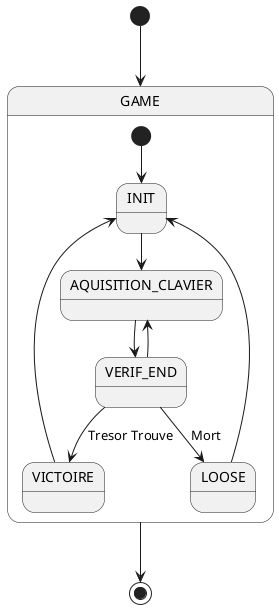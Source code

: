 @startuml


[*] --> game

state "GAME" as game {

    [*] --> INIT
    INIT --> AQUISITION_CLAVIER
    AQUISITION_CLAVIER --> VERIF_END
    VERIF_END --> VICTOIRE : Tresor Trouve
    VERIF_END --> LOOSE : Mort
    VERIF_END --> AQUISITION_CLAVIER
    VICTOIRE --> INIT
    LOOSE --> INIT
}

game --> [*]
@enduml
